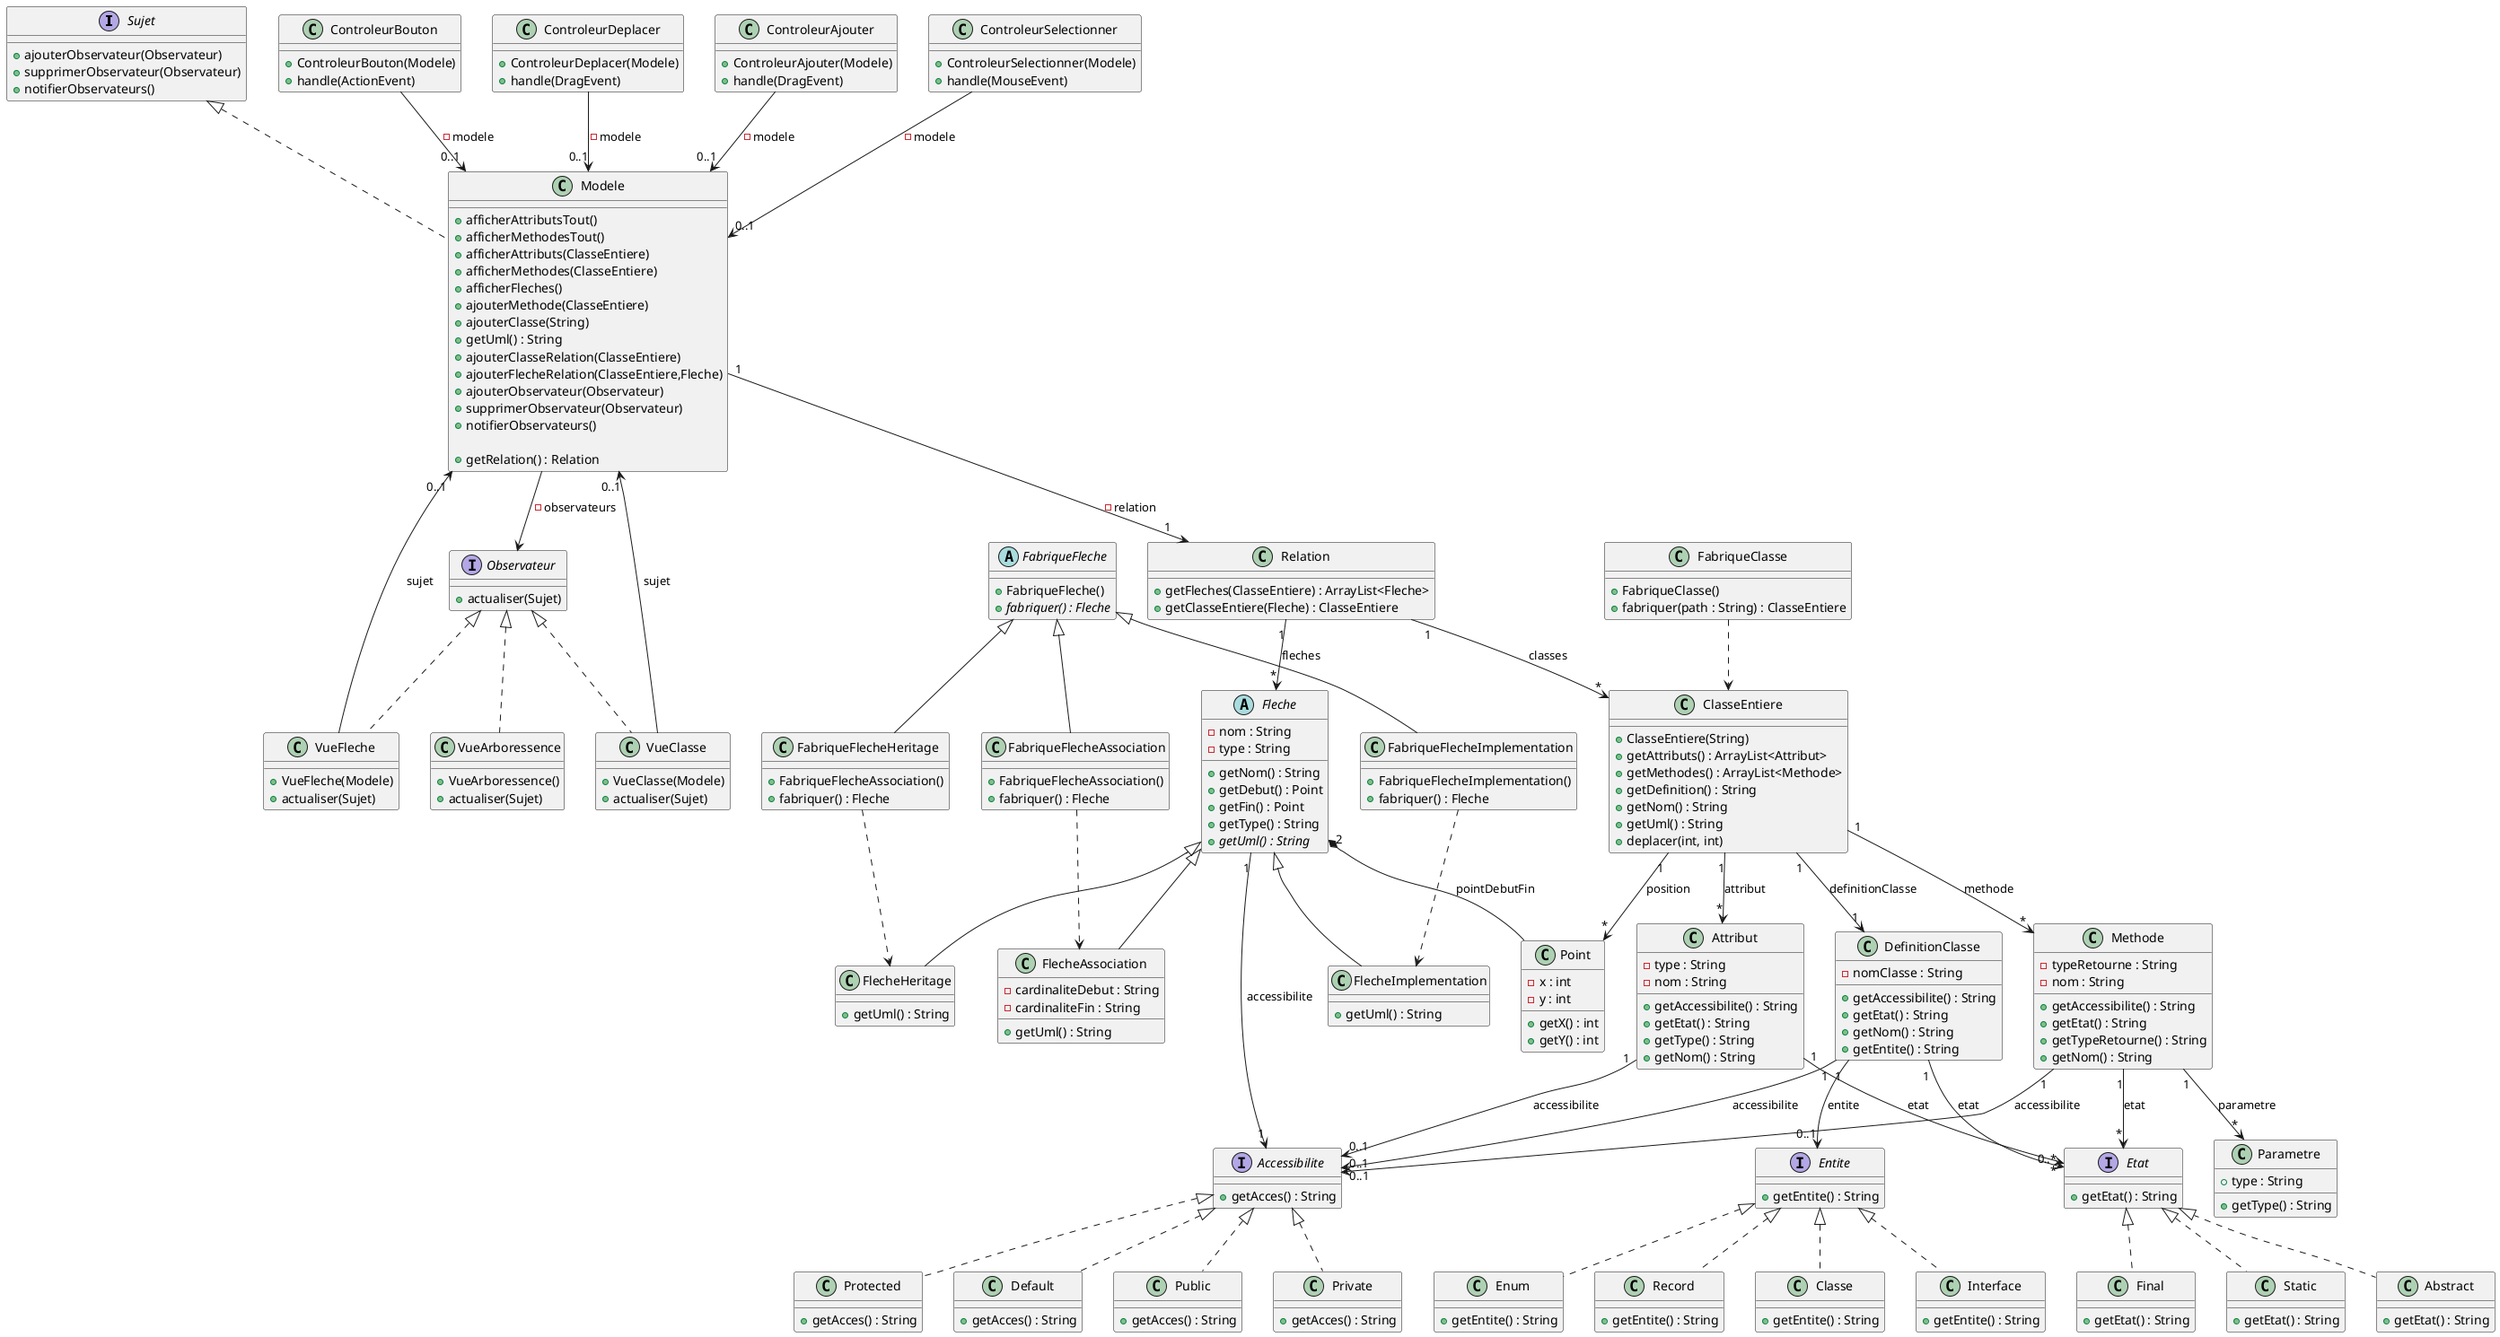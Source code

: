 @startuml
'https://plantuml.com/class-diagram

'Modele'

interface Sujet{
    +ajouterObservateur(Observateur)
    +supprimerObservateur(Observateur)
    +notifierObservateurs()
}

class Modele implements Sujet{

    +afficherAttributsTout()
    +afficherMethodesTout()
    +afficherAttributs(ClasseEntiere)
    +afficherMethodes(ClasseEntiere)
    +afficherFleches()
    +ajouterMethode(ClasseEntiere)
    +ajouterClasse(String)
    +getUml() : String
    +ajouterClasseRelation(ClasseEntiere)
    +ajouterFlecheRelation(ClasseEntiere,Fleche)



    +ajouterObservateur(Observateur)
    +supprimerObservateur(Observateur)
    +notifierObservateurs()

    +getRelation() : Relation

}

'Observateurs'

interface Observateur{
    +actualiser(Sujet)
}

class VueClasse implements Observateur{
    +VueClasse(Modele)
    +actualiser(Sujet)
}

class VueFleche implements Observateur{
    +VueFleche(Modele)
    +actualiser(Sujet)
}

class VueArboressence implements Observateur {
    + VueArboressence()
    + actualiser(Sujet)
}

'Controlleurs'

class ControleurBouton{
    +ControleurBouton(Modele)
    +handle(ActionEvent)
}

class ControleurDeplacer{
    +ControleurDeplacer(Modele)
    +handle(DragEvent)
}

class ControleurAjouter{
    +ControleurAjouter(Modele)
    +handle(DragEvent)
}

class ControleurSelectionner{
    +ControleurSelectionner(Modele)
    +handle(MouseEvent)
}

'Classes'

class FabriqueClasse{
    + FabriqueClasse()
    + fabriquer(path : String) : ClasseEntiere
}

abstract class FabriqueFleche{
    +FabriqueFleche()
    +{abstract}fabriquer() : Fleche
}

class FabriqueFlecheAssociation extends FabriqueFleche{
    +FabriqueFlecheAssociation()
    +fabriquer() : Fleche
}

class FabriqueFlecheImplementation extends FabriqueFleche{
    +FabriqueFlecheImplementation()
    +fabriquer() : Fleche
}

class FabriqueFlecheHeritage extends FabriqueFleche{
    +FabriqueFlecheAssociation()
    +fabriquer() : Fleche
}

class ClasseEntiere{
    +ClasseEntiere(String)
    +getAttributs() : ArrayList<Attribut>
    +getMethodes() : ArrayList<Methode>
    +getDefinition() : String
    +getNom() : String
    +getUml() : String
    +deplacer(int, int)
}

interface Entite{
    +getEntite() : String
}

class Classe implements Entite{
    +getEntite() : String
}

class Interface implements Entite{
    +getEntite() : String
}

class Enum implements Entite{
    +getEntite() : String
}

class Record implements Entite{
    +getEntite() : String
}

class Parametre{
    +type : String
    +getType() : String
}

interface Accessibilite{
    +getAcces() : String
}

class Public implements Accessibilite{
    +getAcces() : String
}

class Private implements Accessibilite{
    +getAcces() : String
}

class Protected implements Accessibilite{
    +getAcces() : String
}

class Default implements Accessibilite{
    +getAcces() : String
}

interface Etat{
    +getEtat() : String
}

class Abstract implements Etat{
    +getEtat() : String
}

class Final implements Etat{
    +getEtat() : String
}

class Static implements Etat{
    +getEtat() : String
}

class DefinitionClasse{
    -nomClasse : String

    +getAccessibilite() : String
    +getEtat() : String
    +getNom() : String
    +getEntite() : String
}

class Attribut{
    -type : String
    -nom : String

    +getAccessibilite() : String
    +getEtat() : String
    +getType() : String
    +getNom() : String
}

class Methode{
    -typeRetourne : String
    -nom : String

    +getAccessibilite() : String
    +getEtat() : String
    +getTypeRetourne() : String
    +getNom() : String
}

abstract class Fleche {
    -nom : String
    -type : String

    +getNom() : String
    +getDebut() : Point
    +getFin() : Point
    +getType() : String
    +{abstract} getUml() : String
}

class FlecheHeritage extends Fleche {
    +getUml() : String
}

class FlecheAssociation extends Fleche {
    -cardinaliteDebut : String
    -cardinaliteFin : String
    +getUml() : String
}

class FlecheImplementation extends Fleche {
    +getUml() : String
}

class Point{
    - x : int
    - y : int
    + getX() : int
    + getY() : int
}

class Relation{
    +getFleches(ClasseEntiere) : ArrayList<Fleche>
    +getClasseEntiere(Fleche) : ClasseEntiere
}

'-----------------------------------'
'Associations'

Modele --> Observateur : -observateurs
Modele "1" --> "1" Relation : -relation
VueClasse --> "0..1" Modele : sujet
VueFleche --> "0..1" Modele : sujet
Attribut "1" --> "0..1" Accessibilite : accessibilite
Attribut "1" --> "*" Etat : etat
DefinitionClasse "1" --> "0..1" Accessibilite : accessibilite
DefinitionClasse "1" --> "0..*" Etat : etat
DefinitionClasse "1" --> "0..1" Entite : entite
Methode "1" --> "0..1" Accessibilite : accessibilite
Methode "1" --> "*" Etat : etat
Methode "1" --> "*" Parametre : parametre
ClasseEntiere "1" --> "1" DefinitionClasse : definitionClasse
ClasseEntiere "1" --> "*" Attribut : attribut
ClasseEntiere "1" --> "*" Methode : methode
Fleche "1" --> "1" Accessibilite : accessibilite
Fleche "2" *-- Point : pointDebutFin
ClasseEntiere "1" --> "*" Point : position
Relation "1" --> "*" Fleche : fleches
Relation "1" --> "*" ClasseEntiere : classes
ControleurBouton --> "0..1" Modele : -modele
ControleurDeplacer --> "0..1" Modele : -modele
ControleurSelectionner --> "0..1" Modele : -modele
ControleurAjouter --> "0..1" Modele : -modele
FabriqueFlecheAssociation -[dashed]-> FlecheAssociation
FabriqueFlecheImplementation -[dashed]-> FlecheImplementation
FabriqueFlecheHeritage -[dashed]-> FlecheHeritage
FabriqueClasse -[dashed]-> ClasseEntiere


@enduml